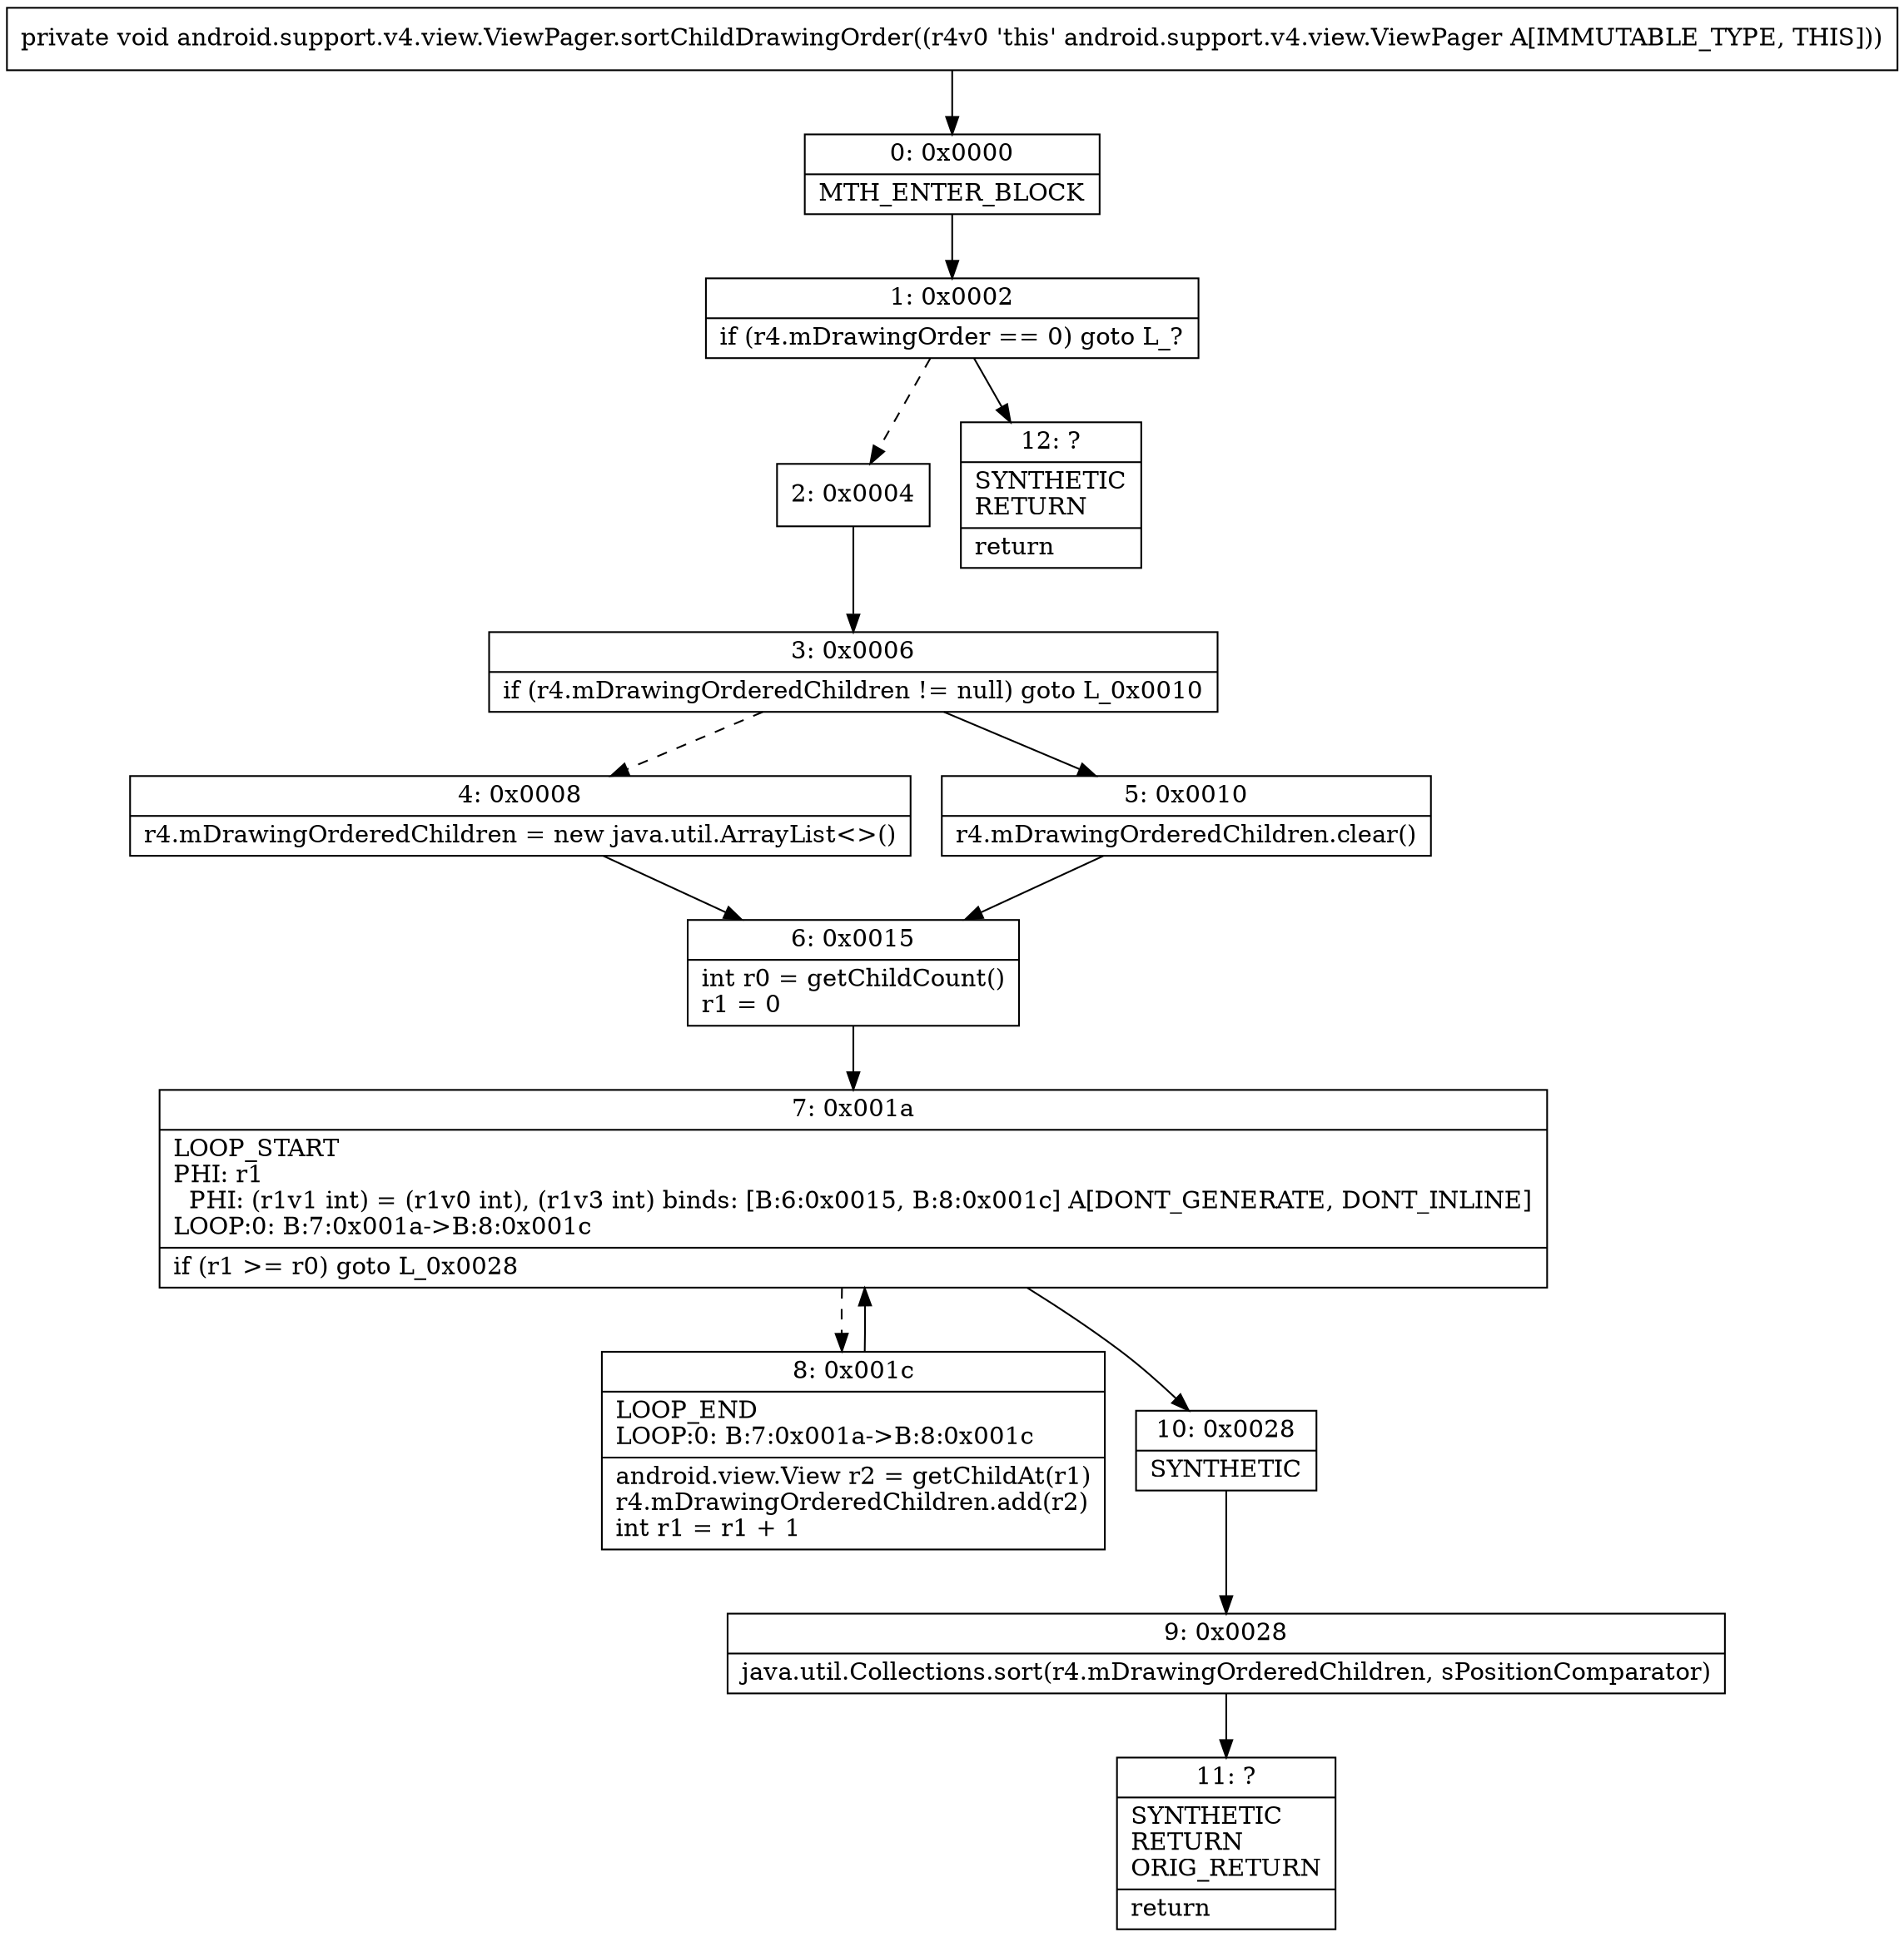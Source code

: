 digraph "CFG forandroid.support.v4.view.ViewPager.sortChildDrawingOrder()V" {
Node_0 [shape=record,label="{0\:\ 0x0000|MTH_ENTER_BLOCK\l}"];
Node_1 [shape=record,label="{1\:\ 0x0002|if (r4.mDrawingOrder == 0) goto L_?\l}"];
Node_2 [shape=record,label="{2\:\ 0x0004}"];
Node_3 [shape=record,label="{3\:\ 0x0006|if (r4.mDrawingOrderedChildren != null) goto L_0x0010\l}"];
Node_4 [shape=record,label="{4\:\ 0x0008|r4.mDrawingOrderedChildren = new java.util.ArrayList\<\>()\l}"];
Node_5 [shape=record,label="{5\:\ 0x0010|r4.mDrawingOrderedChildren.clear()\l}"];
Node_6 [shape=record,label="{6\:\ 0x0015|int r0 = getChildCount()\lr1 = 0\l}"];
Node_7 [shape=record,label="{7\:\ 0x001a|LOOP_START\lPHI: r1 \l  PHI: (r1v1 int) = (r1v0 int), (r1v3 int) binds: [B:6:0x0015, B:8:0x001c] A[DONT_GENERATE, DONT_INLINE]\lLOOP:0: B:7:0x001a\-\>B:8:0x001c\l|if (r1 \>= r0) goto L_0x0028\l}"];
Node_8 [shape=record,label="{8\:\ 0x001c|LOOP_END\lLOOP:0: B:7:0x001a\-\>B:8:0x001c\l|android.view.View r2 = getChildAt(r1)\lr4.mDrawingOrderedChildren.add(r2)\lint r1 = r1 + 1\l}"];
Node_9 [shape=record,label="{9\:\ 0x0028|java.util.Collections.sort(r4.mDrawingOrderedChildren, sPositionComparator)\l}"];
Node_10 [shape=record,label="{10\:\ 0x0028|SYNTHETIC\l}"];
Node_11 [shape=record,label="{11\:\ ?|SYNTHETIC\lRETURN\lORIG_RETURN\l|return\l}"];
Node_12 [shape=record,label="{12\:\ ?|SYNTHETIC\lRETURN\l|return\l}"];
MethodNode[shape=record,label="{private void android.support.v4.view.ViewPager.sortChildDrawingOrder((r4v0 'this' android.support.v4.view.ViewPager A[IMMUTABLE_TYPE, THIS])) }"];
MethodNode -> Node_0;
Node_0 -> Node_1;
Node_1 -> Node_2[style=dashed];
Node_1 -> Node_12;
Node_2 -> Node_3;
Node_3 -> Node_4[style=dashed];
Node_3 -> Node_5;
Node_4 -> Node_6;
Node_5 -> Node_6;
Node_6 -> Node_7;
Node_7 -> Node_8[style=dashed];
Node_7 -> Node_10;
Node_8 -> Node_7;
Node_9 -> Node_11;
Node_10 -> Node_9;
}


